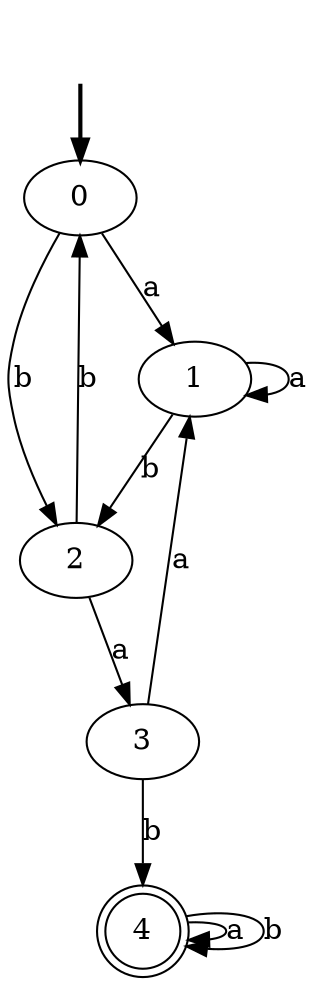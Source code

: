 digraph {
	fake [style=invisible]
	1
	4 [shape=doublecircle]
	2
	3
	0 [root=true]
	fake -> 0 [style=bold]
	0 -> 2 [label=b]
	1 -> 1 [label=a]
	1 -> 2 [label=b]
	2 -> 3 [label=a]
	2 -> 0 [label=b]
	3 -> 1 [label=a]
	3 -> 4 [label=b]
	4 -> 4 [label=a]
	4 -> 4 [label=b]
	0 -> 1 [label=a]
}
